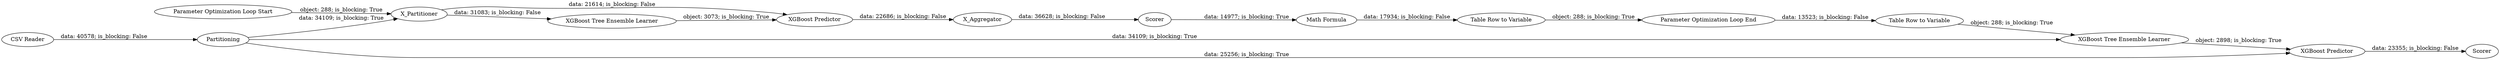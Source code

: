 digraph {
	"-3269535892164403293_1673" [label="Parameter Optimization Loop Start"]
	"-3269535892164403293_1690" [label=Scorer]
	"-3269535892164403293_1692" [label=X_Partitioner]
	"-3269535892164403293_1702" [label="Math Formula"]
	"-3269535892164403293_1680" [label="XGBoost Tree Ensemble Learner"]
	"-3269535892164403293_1667" [label="XGBoost Predictor"]
	"-3269535892164403293_1683" [label=Partitioning]
	"-3269535892164403293_1676" [label="XGBoost Tree Ensemble Learner"]
	"-3269535892164403293_1689" [label="CSV Reader"]
	"-3269535892164403293_1670" [label="Table Row to Variable"]
	"-3269535892164403293_1671" [label="Parameter Optimization Loop End"]
	"-3269535892164403293_1678" [label="XGBoost Predictor"]
	"-3269535892164403293_1691" [label=X_Aggregator]
	"-3269535892164403293_1677" [label=Scorer]
	"-3269535892164403293_1687" [label="Table Row to Variable"]
	"-3269535892164403293_1670" -> "-3269535892164403293_1676" [label="object: 288; is_blocking: True"]
	"-3269535892164403293_1678" -> "-3269535892164403293_1691" [label="data: 22686; is_blocking: False"]
	"-3269535892164403293_1689" -> "-3269535892164403293_1683" [label="data: 40578; is_blocking: False"]
	"-3269535892164403293_1691" -> "-3269535892164403293_1690" [label="data: 36628; is_blocking: False"]
	"-3269535892164403293_1690" -> "-3269535892164403293_1702" [label="data: 14977; is_blocking: True"]
	"-3269535892164403293_1671" -> "-3269535892164403293_1670" [label="data: 13523; is_blocking: False"]
	"-3269535892164403293_1676" -> "-3269535892164403293_1667" [label="object: 2898; is_blocking: True"]
	"-3269535892164403293_1692" -> "-3269535892164403293_1678" [label="data: 21614; is_blocking: False"]
	"-3269535892164403293_1680" -> "-3269535892164403293_1678" [label="object: 3073; is_blocking: True"]
	"-3269535892164403293_1683" -> "-3269535892164403293_1676" [label="data: 34109; is_blocking: True"]
	"-3269535892164403293_1702" -> "-3269535892164403293_1687" [label="data: 17934; is_blocking: False"]
	"-3269535892164403293_1667" -> "-3269535892164403293_1677" [label="data: 23355; is_blocking: False"]
	"-3269535892164403293_1683" -> "-3269535892164403293_1692" [label="data: 34109; is_blocking: True"]
	"-3269535892164403293_1683" -> "-3269535892164403293_1667" [label="data: 25256; is_blocking: True"]
	"-3269535892164403293_1692" -> "-3269535892164403293_1680" [label="data: 31083; is_blocking: False"]
	"-3269535892164403293_1687" -> "-3269535892164403293_1671" [label="object: 288; is_blocking: True"]
	"-3269535892164403293_1673" -> "-3269535892164403293_1692" [label="object: 288; is_blocking: True"]
	rankdir=LR
}

